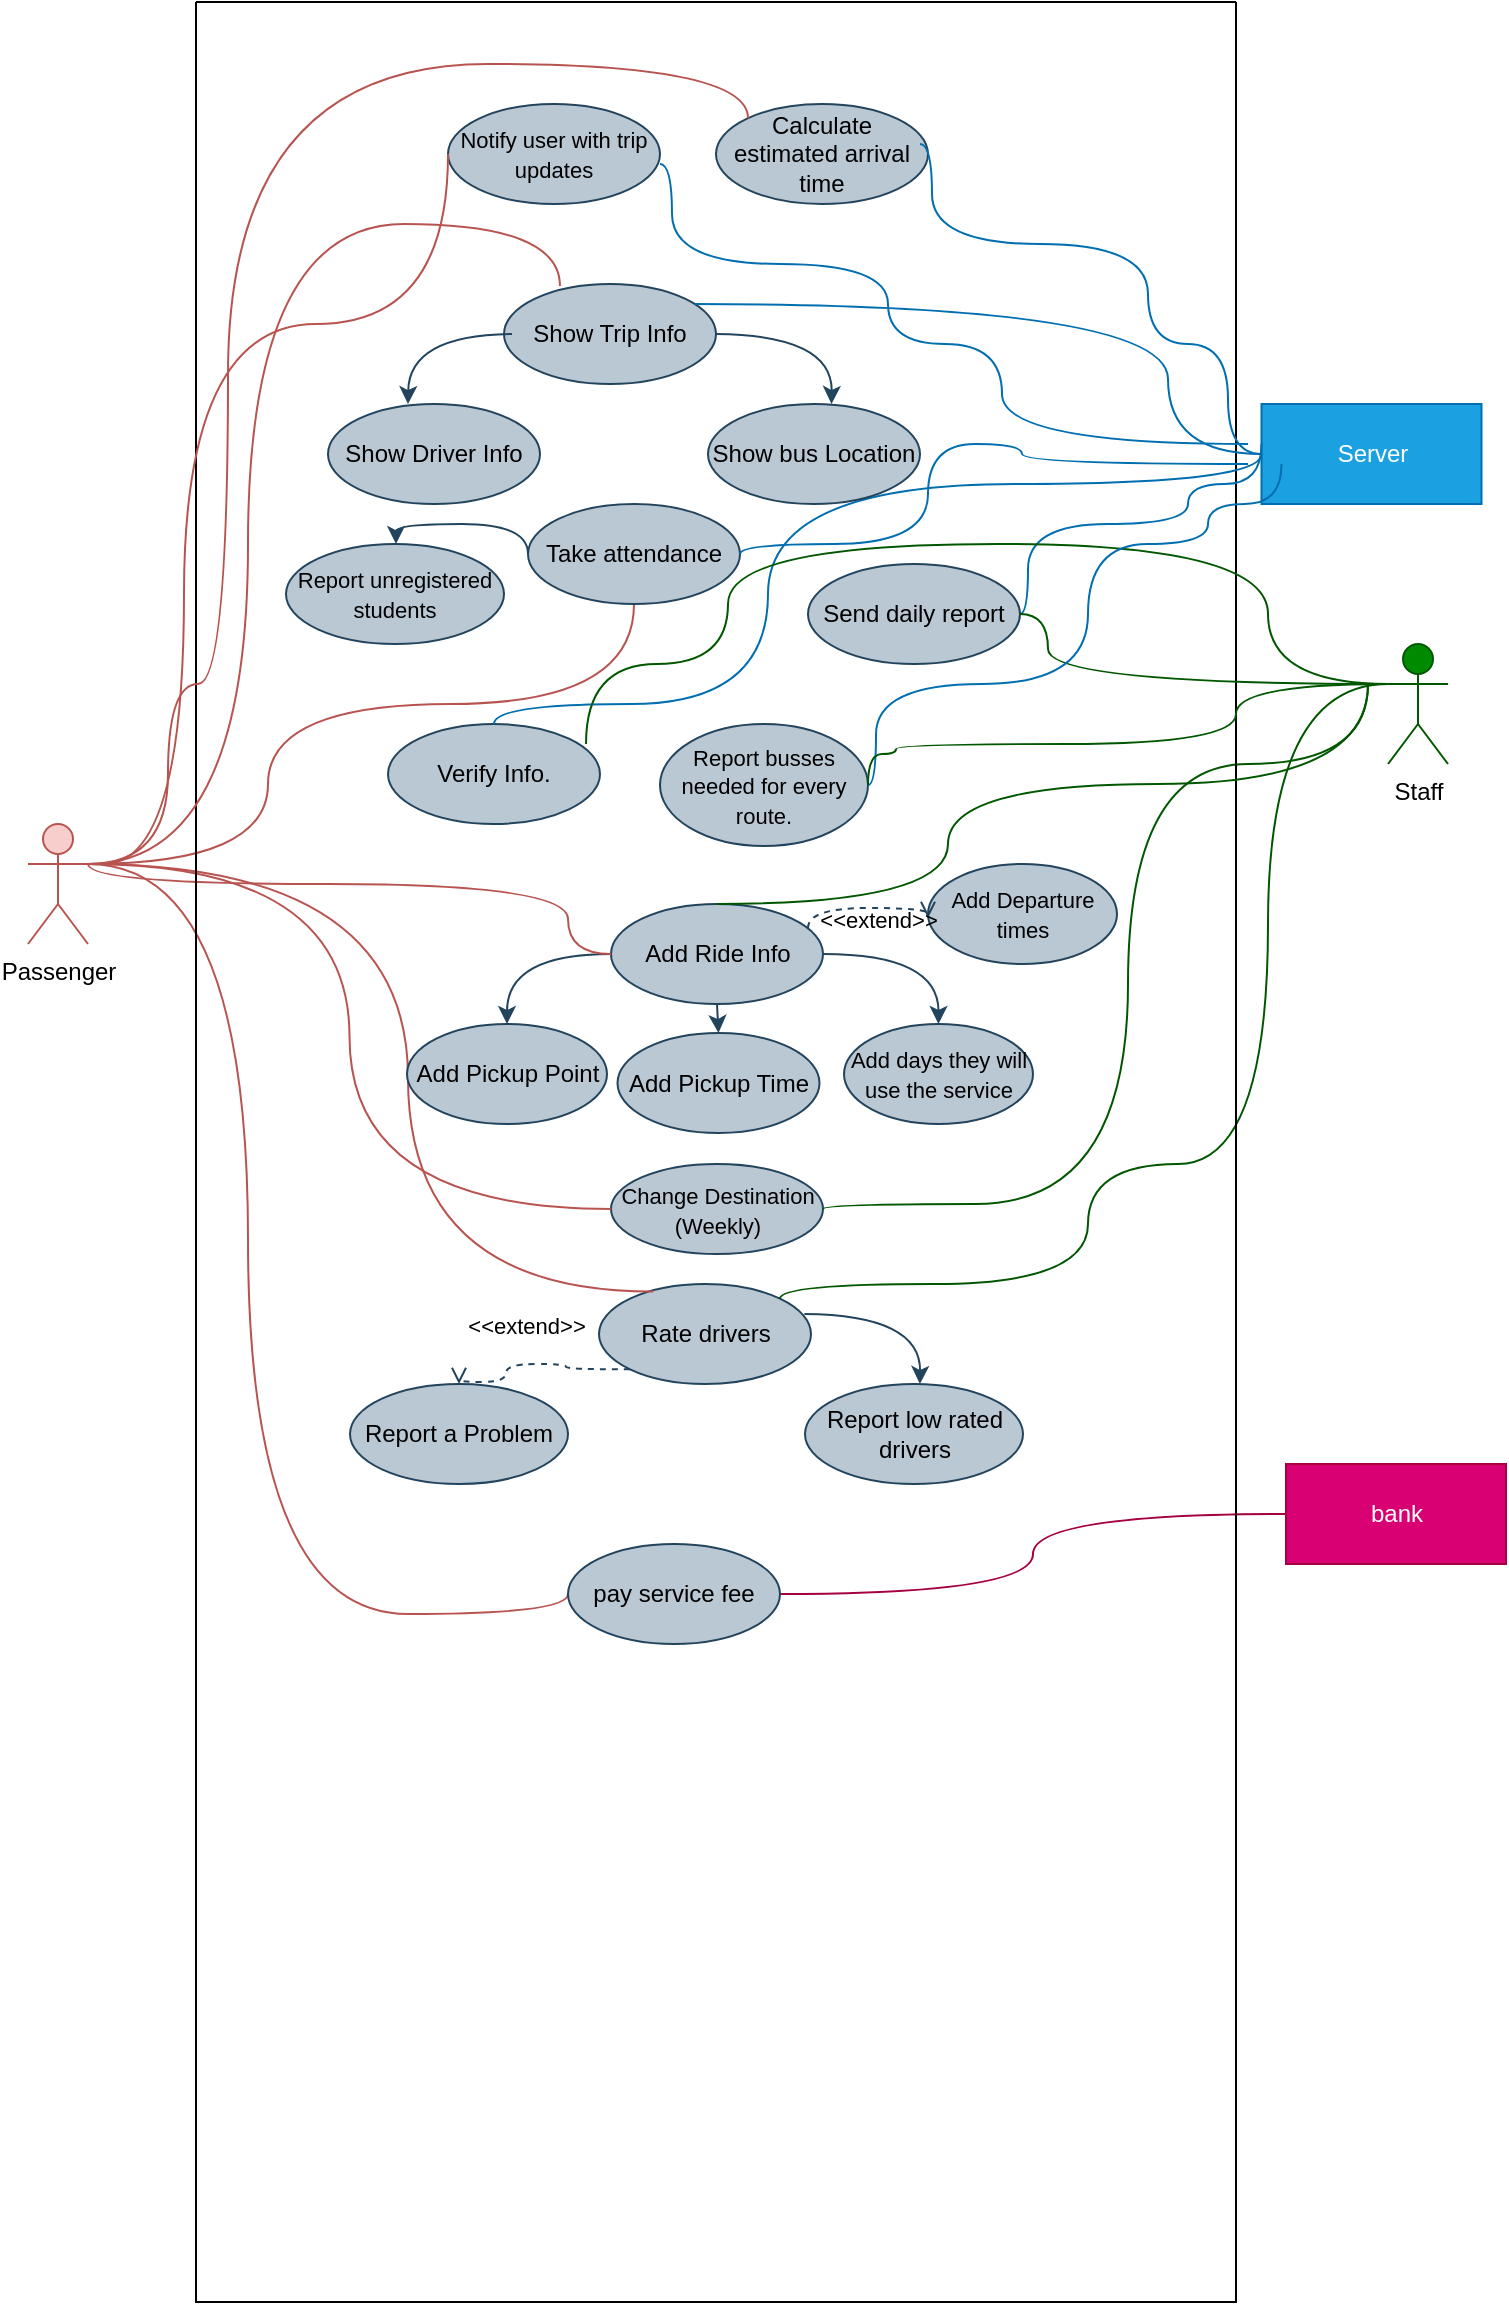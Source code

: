 <mxfile version="20.7.4" type="device"><diagram id="3MpQ3bJ-1ESxw9v13e6f" name="Page-1"><mxGraphModel dx="982" dy="472" grid="1" gridSize="10" guides="1" tooltips="1" connect="1" arrows="1" fold="1" page="1" pageScale="1" pageWidth="827" pageHeight="1169" math="0" shadow="0"><root><mxCell id="0"/><mxCell id="1" parent="0"/><mxCell id="gAhLUO22oc6dAsDZ0Gie-73" style="edgeStyle=orthogonalEdgeStyle;curved=1;rounded=0;orthogonalLoop=1;jettySize=auto;html=1;exitX=0.5;exitY=1;exitDx=0;exitDy=0;entryX=0.5;entryY=0;entryDx=0;entryDy=0;startArrow=none;fillColor=#bac8d3;strokeColor=#23445d;" parent="1" source="gAhLUO22oc6dAsDZ0Gie-67" edge="1"><mxGeometry relative="1" as="geometry"><mxPoint x="418.25" y="565" as="targetPoint"/></mxGeometry></mxCell><mxCell id="gAhLUO22oc6dAsDZ0Gie-75" style="edgeStyle=orthogonalEdgeStyle;curved=1;rounded=0;orthogonalLoop=1;jettySize=auto;html=1;exitX=0.5;exitY=1;exitDx=0;exitDy=0;entryX=0.5;entryY=0;entryDx=0;entryDy=0;fillColor=#bac8d3;strokeColor=#23445d;" parent="1" source="gAhLUO22oc6dAsDZ0Gie-8" target="gAhLUO22oc6dAsDZ0Gie-67" edge="1"><mxGeometry relative="1" as="geometry"/></mxCell><mxCell id="gAhLUO22oc6dAsDZ0Gie-76" style="edgeStyle=orthogonalEdgeStyle;curved=1;rounded=0;orthogonalLoop=1;jettySize=auto;html=1;exitX=0;exitY=0.5;exitDx=0;exitDy=0;entryX=0.5;entryY=0;entryDx=0;entryDy=0;fillColor=#bac8d3;strokeColor=#23445d;" parent="1" source="gAhLUO22oc6dAsDZ0Gie-8" target="gAhLUO22oc6dAsDZ0Gie-63" edge="1"><mxGeometry relative="1" as="geometry"/></mxCell><mxCell id="gAhLUO22oc6dAsDZ0Gie-77" style="edgeStyle=orthogonalEdgeStyle;curved=1;rounded=0;orthogonalLoop=1;jettySize=auto;html=1;exitX=1;exitY=0.5;exitDx=0;exitDy=0;entryX=0.5;entryY=0;entryDx=0;entryDy=0;fillColor=#bac8d3;strokeColor=#23445d;" parent="1" source="gAhLUO22oc6dAsDZ0Gie-8" target="gAhLUO22oc6dAsDZ0Gie-64" edge="1"><mxGeometry relative="1" as="geometry"/></mxCell><mxCell id="gAhLUO22oc6dAsDZ0Gie-8" value="Add Ride Info" style="ellipse;whiteSpace=wrap;html=1;fillColor=#bac8d3;strokeColor=#23445d;" parent="1" vertex="1"><mxGeometry x="361.5" y="470" width="106" height="50" as="geometry"/></mxCell><mxCell id="gAhLUO22oc6dAsDZ0Gie-9" value="&lt;font style=&quot;font-size: 11px&quot;&gt;Change Destination&lt;br&gt;(Weekly)&lt;/font&gt;" style="ellipse;whiteSpace=wrap;html=1;fillColor=#bac8d3;strokeColor=#23445d;" parent="1" vertex="1"><mxGeometry x="361.5" y="600" width="106" height="45" as="geometry"/></mxCell><mxCell id="gAhLUO22oc6dAsDZ0Gie-10" value="Rate drivers" style="ellipse;whiteSpace=wrap;html=1;fillColor=#bac8d3;strokeColor=#23445d;" parent="1" vertex="1"><mxGeometry x="355.5" y="660" width="106" height="50" as="geometry"/></mxCell><mxCell id="gAhLUO22oc6dAsDZ0Gie-19" value="&lt;font color=&quot;#000000&quot;&gt;Staff&lt;/font&gt;" style="shape=umlActor;verticalLabelPosition=bottom;verticalAlign=top;html=1;outlineConnect=0;fillColor=#008a00;strokeColor=#005700;fontColor=#ffffff;" parent="1" vertex="1"><mxGeometry x="750" y="340" width="30" height="60" as="geometry"/></mxCell><mxCell id="gAhLUO22oc6dAsDZ0Gie-21" value="Passenger" style="shape=umlActor;verticalLabelPosition=bottom;verticalAlign=top;html=1;outlineConnect=0;fillColor=#f8cecc;strokeColor=#b85450;" parent="1" vertex="1"><mxGeometry x="70" y="430" width="30" height="60" as="geometry"/></mxCell><mxCell id="gAhLUO22oc6dAsDZ0Gie-22" value="" style="endArrow=none;html=1;rounded=0;edgeStyle=orthogonalEdgeStyle;curved=1;exitX=1;exitY=0.333;exitDx=0;exitDy=0;exitPerimeter=0;entryX=0;entryY=0.5;entryDx=0;entryDy=0;fillColor=#f8cecc;strokeColor=#b85450;" parent="1" source="gAhLUO22oc6dAsDZ0Gie-21" target="gAhLUO22oc6dAsDZ0Gie-9" edge="1"><mxGeometry width="50" height="50" relative="1" as="geometry"><mxPoint x="130" y="470" as="sourcePoint"/><mxPoint x="180" y="420" as="targetPoint"/></mxGeometry></mxCell><mxCell id="gAhLUO22oc6dAsDZ0Gie-23" value="" style="endArrow=none;html=1;rounded=0;edgeStyle=orthogonalEdgeStyle;curved=1;exitX=1;exitY=0.333;exitDx=0;exitDy=0;exitPerimeter=0;fillColor=#f8cecc;strokeColor=#b85450;entryX=0;entryY=0.5;entryDx=0;entryDy=0;" parent="1" source="gAhLUO22oc6dAsDZ0Gie-21" target="gAhLUO22oc6dAsDZ0Gie-8" edge="1"><mxGeometry width="50" height="50" relative="1" as="geometry"><mxPoint x="130" y="440" as="sourcePoint"/><mxPoint x="364" y="435" as="targetPoint"/><Array as="points"><mxPoint x="100" y="460"/><mxPoint x="340" y="460"/><mxPoint x="340" y="495"/></Array></mxGeometry></mxCell><mxCell id="gAhLUO22oc6dAsDZ0Gie-24" value="" style="endArrow=none;html=1;rounded=0;edgeStyle=orthogonalEdgeStyle;curved=1;exitX=1;exitY=0.333;exitDx=0;exitDy=0;exitPerimeter=0;fillColor=#f8cecc;strokeColor=#b85450;entryX=0.256;entryY=0.076;entryDx=0;entryDy=0;entryPerimeter=0;" parent="1" source="gAhLUO22oc6dAsDZ0Gie-21" target="gAhLUO22oc6dAsDZ0Gie-10" edge="1"><mxGeometry width="50" height="50" relative="1" as="geometry"><mxPoint x="120" y="420" as="sourcePoint"/><mxPoint x="170" y="370" as="targetPoint"/><Array as="points"><mxPoint x="260" y="450"/><mxPoint x="260" y="664"/></Array></mxGeometry></mxCell><mxCell id="gAhLUO22oc6dAsDZ0Gie-27" value="" style="endArrow=none;html=1;rounded=0;edgeStyle=orthogonalEdgeStyle;curved=1;exitX=1;exitY=0.333;exitDx=0;exitDy=0;exitPerimeter=0;fillColor=#f8cecc;strokeColor=#b85450;" parent="1" source="gAhLUO22oc6dAsDZ0Gie-21" target="WW9ttZluefoS-R5ULllX-27" edge="1"><mxGeometry width="50" height="50" relative="1" as="geometry"><mxPoint x="390" y="410" as="sourcePoint"/><mxPoint x="440" y="360" as="targetPoint"/><Array as="points"><mxPoint x="190" y="450"/><mxPoint x="190" y="370"/><mxPoint x="373" y="370"/></Array></mxGeometry></mxCell><mxCell id="gAhLUO22oc6dAsDZ0Gie-29" value="" style="endArrow=none;html=1;rounded=0;edgeStyle=orthogonalEdgeStyle;curved=1;exitX=1;exitY=0.333;exitDx=0;exitDy=0;exitPerimeter=0;entryX=0;entryY=0.5;entryDx=0;entryDy=0;fillColor=#f8cecc;strokeColor=#b85450;" parent="1" source="gAhLUO22oc6dAsDZ0Gie-21" target="gAhLUO22oc6dAsDZ0Gie-28" edge="1"><mxGeometry width="50" height="50" relative="1" as="geometry"><mxPoint x="110" y="450" as="sourcePoint"/><mxPoint x="160" y="400" as="targetPoint"/><Array as="points"><mxPoint x="180" y="450"/><mxPoint x="180" y="825"/></Array></mxGeometry></mxCell><mxCell id="gAhLUO22oc6dAsDZ0Gie-30" value="Server" style="html=1;fillColor=#1ba1e2;strokeColor=#006EAF;fontColor=#ffffff;" parent="1" vertex="1"><mxGeometry x="686.75" y="220" width="110" height="50" as="geometry"/></mxCell><mxCell id="gAhLUO22oc6dAsDZ0Gie-41" value="bank" style="html=1;fillColor=#d80073;strokeColor=#A50040;fontColor=#ffffff;" parent="1" vertex="1"><mxGeometry x="699" y="750" width="110" height="50" as="geometry"/></mxCell><mxCell id="gAhLUO22oc6dAsDZ0Gie-63" value="Add Pickup Point" style="ellipse;whiteSpace=wrap;html=1;fillColor=#bac8d3;strokeColor=#23445d;" parent="1" vertex="1"><mxGeometry x="259.5" y="530" width="100" height="50" as="geometry"/></mxCell><mxCell id="gAhLUO22oc6dAsDZ0Gie-64" value="&lt;font style=&quot;font-size: 11px&quot;&gt;Add days they will use the service&lt;/font&gt;" style="ellipse;whiteSpace=wrap;html=1;fillColor=#bac8d3;strokeColor=#23445d;" parent="1" vertex="1"><mxGeometry x="478" y="530" width="94.5" height="50" as="geometry"/></mxCell><mxCell id="gAhLUO22oc6dAsDZ0Gie-67" value="Add Pickup Time" style="ellipse;whiteSpace=wrap;html=1;fillColor=#bac8d3;strokeColor=#23445d;" parent="1" vertex="1"><mxGeometry x="364.75" y="534.5" width="101" height="50" as="geometry"/></mxCell><mxCell id="gAhLUO22oc6dAsDZ0Gie-78" value="" style="endArrow=none;html=1;rounded=0;edgeStyle=orthogonalEdgeStyle;curved=1;exitX=1;exitY=0.5;exitDx=0;exitDy=0;entryX=0;entryY=0.5;entryDx=0;entryDy=0;fillColor=#d80073;strokeColor=#A50040;" parent="1" source="gAhLUO22oc6dAsDZ0Gie-28" target="gAhLUO22oc6dAsDZ0Gie-41" edge="1"><mxGeometry width="50" height="50" relative="1" as="geometry"><mxPoint x="529.5" y="850" as="sourcePoint"/><mxPoint x="579.5" y="800" as="targetPoint"/></mxGeometry></mxCell><mxCell id="gAhLUO22oc6dAsDZ0Gie-82" value="" style="endArrow=none;html=1;rounded=0;edgeStyle=orthogonalEdgeStyle;curved=1;exitX=1;exitY=0;exitDx=0;exitDy=0;entryX=0;entryY=0.333;entryDx=0;entryDy=0;entryPerimeter=0;fillColor=#008a00;strokeColor=#005700;" parent="1" source="gAhLUO22oc6dAsDZ0Gie-10" target="gAhLUO22oc6dAsDZ0Gie-19" edge="1"><mxGeometry width="50" height="50" relative="1" as="geometry"><mxPoint x="478" y="855" as="sourcePoint"/><mxPoint x="550.25" y="820" as="targetPoint"/><Array as="points"><mxPoint x="446" y="660"/><mxPoint x="600" y="660"/><mxPoint x="600" y="600"/><mxPoint x="690" y="600"/><mxPoint x="690" y="360"/></Array></mxGeometry></mxCell><mxCell id="gAhLUO22oc6dAsDZ0Gie-85" value="" style="endArrow=none;html=1;rounded=0;edgeStyle=orthogonalEdgeStyle;curved=1;exitX=1;exitY=0.5;exitDx=0;exitDy=0;fillColor=#008a00;strokeColor=#005700;" parent="1" source="gAhLUO22oc6dAsDZ0Gie-9" edge="1"><mxGeometry width="50" height="50" relative="1" as="geometry"><mxPoint x="550" y="610" as="sourcePoint"/><mxPoint x="740" y="360" as="targetPoint"/><Array as="points"><mxPoint x="468" y="620"/><mxPoint x="620" y="620"/><mxPoint x="620" y="400"/><mxPoint x="740" y="400"/></Array></mxGeometry></mxCell><mxCell id="788EMygqod8ZER7JfaVR-13" value="" style="swimlane;startSize=0;" parent="1" vertex="1"><mxGeometry x="154" y="19" width="520" height="1150" as="geometry"/></mxCell><mxCell id="gAhLUO22oc6dAsDZ0Gie-46" value="Report a Problem" style="ellipse;whiteSpace=wrap;html=1;fillColor=#bac8d3;strokeColor=#23445d;" parent="788EMygqod8ZER7JfaVR-13" vertex="1"><mxGeometry x="77" y="691" width="109" height="50" as="geometry"/></mxCell><mxCell id="gAhLUO22oc6dAsDZ0Gie-28" value="pay service fee" style="ellipse;whiteSpace=wrap;html=1;fillColor=#bac8d3;strokeColor=#23445d;" parent="788EMygqod8ZER7JfaVR-13" vertex="1"><mxGeometry x="186" y="771" width="106" height="50" as="geometry"/></mxCell><mxCell id="WW9ttZluefoS-R5ULllX-5" value="&lt;span style=&quot;font-size: 11px&quot;&gt;Add Departure times&lt;/span&gt;" style="ellipse;whiteSpace=wrap;html=1;fillColor=#bac8d3;strokeColor=#23445d;" parent="788EMygqod8ZER7JfaVR-13" vertex="1"><mxGeometry x="366" y="431" width="94.5" height="50" as="geometry"/></mxCell><mxCell id="WW9ttZluefoS-R5ULllX-6" value="&amp;lt;&amp;lt;extend&amp;gt;&amp;gt;" style="html=1;verticalAlign=bottom;labelBackgroundColor=none;endArrow=open;endFill=0;dashed=1;rounded=0;edgeStyle=orthogonalEdgeStyle;curved=1;fillColor=#bac8d3;strokeColor=#23445d;" parent="788EMygqod8ZER7JfaVR-13" edge="1"><mxGeometry x="0.2" y="-15" width="160" relative="1" as="geometry"><mxPoint x="306" y="463" as="sourcePoint"/><mxPoint x="366" y="458" as="targetPoint"/><mxPoint as="offset"/><Array as="points"><mxPoint x="306" y="453"/><mxPoint x="366" y="453"/></Array></mxGeometry></mxCell><mxCell id="gAhLUO22oc6dAsDZ0Gie-3" value="Verify Info." style="ellipse;whiteSpace=wrap;html=1;fillColor=#bac8d3;strokeColor=#23445d;" parent="788EMygqod8ZER7JfaVR-13" vertex="1"><mxGeometry x="96" y="361" width="106" height="50" as="geometry"/></mxCell><mxCell id="WW9ttZluefoS-R5ULllX-3" value="" style="endArrow=none;html=1;rounded=0;edgeStyle=orthogonalEdgeStyle;curved=1;entryX=0;entryY=0.5;entryDx=0;entryDy=0;fillColor=#1ba1e2;strokeColor=#006EAF;" parent="788EMygqod8ZER7JfaVR-13" source="gAhLUO22oc6dAsDZ0Gie-3" target="gAhLUO22oc6dAsDZ0Gie-30" edge="1"><mxGeometry width="50" height="50" relative="1" as="geometry"><mxPoint x="428" y="186" as="sourcePoint"/><mxPoint x="542.75" y="236" as="targetPoint"/><Array as="points"><mxPoint x="149" y="351"/><mxPoint x="286" y="351"/><mxPoint x="286" y="241"/><mxPoint x="533" y="241"/></Array></mxGeometry></mxCell><mxCell id="WW9ttZluefoS-R5ULllX-12" value="Show Trip Info" style="ellipse;whiteSpace=wrap;html=1;fillColor=#bac8d3;strokeColor=#23445d;" parent="788EMygqod8ZER7JfaVR-13" vertex="1"><mxGeometry x="154" y="141" width="106" height="50" as="geometry"/></mxCell><mxCell id="WW9ttZluefoS-R5ULllX-13" value="Show Driver Info" style="ellipse;whiteSpace=wrap;html=1;fillColor=#bac8d3;strokeColor=#23445d;" parent="788EMygqod8ZER7JfaVR-13" vertex="1"><mxGeometry x="66" y="201" width="106" height="50" as="geometry"/></mxCell><mxCell id="WW9ttZluefoS-R5ULllX-14" value="Show bus Location" style="ellipse;whiteSpace=wrap;html=1;fillColor=#bac8d3;strokeColor=#23445d;" parent="788EMygqod8ZER7JfaVR-13" vertex="1"><mxGeometry x="256" y="201" width="106" height="50" as="geometry"/></mxCell><mxCell id="WW9ttZluefoS-R5ULllX-16" style="edgeStyle=orthogonalEdgeStyle;curved=1;rounded=0;orthogonalLoop=1;jettySize=auto;html=1;exitX=0;exitY=0.5;exitDx=0;exitDy=0;entryX=0.5;entryY=0;entryDx=0;entryDy=0;fillColor=#bac8d3;strokeColor=#23445d;" parent="788EMygqod8ZER7JfaVR-13" edge="1"><mxGeometry relative="1" as="geometry"><mxPoint x="158" y="166" as="sourcePoint"/><mxPoint x="106" y="201" as="targetPoint"/></mxGeometry></mxCell><mxCell id="WW9ttZluefoS-R5ULllX-17" style="edgeStyle=orthogonalEdgeStyle;curved=1;rounded=0;orthogonalLoop=1;jettySize=auto;html=1;exitX=1;exitY=0.5;exitDx=0;exitDy=0;entryX=0.5;entryY=0;entryDx=0;entryDy=0;fillColor=#bac8d3;strokeColor=#23445d;" parent="788EMygqod8ZER7JfaVR-13" edge="1"><mxGeometry relative="1" as="geometry"><mxPoint x="260" y="166" as="sourcePoint"/><mxPoint x="317.75" y="201" as="targetPoint"/></mxGeometry></mxCell><mxCell id="WW9ttZluefoS-R5ULllX-19" value="Calculate estimated arrival time" style="ellipse;whiteSpace=wrap;html=1;fillColor=#bac8d3;strokeColor=#23445d;" parent="788EMygqod8ZER7JfaVR-13" vertex="1"><mxGeometry x="260" y="51" width="106" height="50" as="geometry"/></mxCell><mxCell id="WW9ttZluefoS-R5ULllX-20" value="" style="endArrow=none;html=1;rounded=0;edgeStyle=orthogonalEdgeStyle;curved=1;fillColor=#1ba1e2;strokeColor=#006EAF;entryX=0;entryY=0.5;entryDx=0;entryDy=0;" parent="788EMygqod8ZER7JfaVR-13" target="gAhLUO22oc6dAsDZ0Gie-30" edge="1"><mxGeometry width="50" height="50" relative="1" as="geometry"><mxPoint x="362.0" y="71" as="sourcePoint"/><mxPoint x="506" y="161" as="targetPoint"/><Array as="points"><mxPoint x="368" y="71"/><mxPoint x="368" y="121"/><mxPoint x="476" y="121"/><mxPoint x="476" y="171"/><mxPoint x="516" y="171"/><mxPoint x="516" y="226"/></Array></mxGeometry></mxCell><mxCell id="WW9ttZluefoS-R5ULllX-22" value="" style="endArrow=none;html=1;rounded=0;edgeStyle=orthogonalEdgeStyle;curved=1;fillColor=#f8cecc;strokeColor=#b85450;" parent="788EMygqod8ZER7JfaVR-13" target="WW9ttZluefoS-R5ULllX-19" edge="1"><mxGeometry width="50" height="50" relative="1" as="geometry"><mxPoint x="-54" y="431" as="sourcePoint"/><mxPoint x="281.242" y="60.4" as="targetPoint"/><Array as="points"><mxPoint x="-14" y="431"/><mxPoint x="-14" y="341"/><mxPoint x="16" y="341"/><mxPoint x="16" y="31"/><mxPoint x="276" y="31"/></Array></mxGeometry></mxCell><mxCell id="WW9ttZluefoS-R5ULllX-23" value="&lt;font style=&quot;font-size: 11px&quot;&gt;Notify user with trip updates&lt;/font&gt;" style="ellipse;whiteSpace=wrap;html=1;fillColor=#bac8d3;strokeColor=#23445d;" parent="788EMygqod8ZER7JfaVR-13" vertex="1"><mxGeometry x="126" y="51" width="106" height="50" as="geometry"/></mxCell><mxCell id="WW9ttZluefoS-R5ULllX-24" value="" style="endArrow=none;html=1;rounded=0;edgeStyle=orthogonalEdgeStyle;curved=1;fillColor=#1ba1e2;strokeColor=#006EAF;" parent="788EMygqod8ZER7JfaVR-13" edge="1"><mxGeometry width="50" height="50" relative="1" as="geometry"><mxPoint x="232" y="81" as="sourcePoint"/><mxPoint x="526" y="221" as="targetPoint"/><Array as="points"><mxPoint x="238" y="81"/><mxPoint x="238" y="131"/><mxPoint x="346" y="131"/><mxPoint x="346" y="171"/><mxPoint x="403" y="171"/></Array></mxGeometry></mxCell><mxCell id="WW9ttZluefoS-R5ULllX-26" value="" style="endArrow=none;html=1;rounded=0;edgeStyle=orthogonalEdgeStyle;curved=1;fillColor=#f8cecc;strokeColor=#b85450;entryX=0;entryY=0.5;entryDx=0;entryDy=0;" parent="788EMygqod8ZER7JfaVR-13" target="WW9ttZluefoS-R5ULllX-23" edge="1"><mxGeometry width="50" height="50" relative="1" as="geometry"><mxPoint x="-46" y="431" as="sourcePoint"/><mxPoint x="283.523" y="58.322" as="targetPoint"/><Array as="points"><mxPoint x="-6" y="431"/><mxPoint x="-6" y="161"/><mxPoint x="126" y="161"/></Array></mxGeometry></mxCell><mxCell id="WW9ttZluefoS-R5ULllX-27" value="Take attendance" style="ellipse;whiteSpace=wrap;html=1;fillColor=#bac8d3;strokeColor=#23445d;" parent="788EMygqod8ZER7JfaVR-13" vertex="1"><mxGeometry x="166" y="251" width="106" height="50" as="geometry"/></mxCell><mxCell id="WW9ttZluefoS-R5ULllX-28" value="" style="endArrow=none;html=1;rounded=0;edgeStyle=orthogonalEdgeStyle;curved=1;entryX=0;entryY=0.5;entryDx=0;entryDy=0;fillColor=#1ba1e2;strokeColor=#006EAF;exitX=1;exitY=0.5;exitDx=0;exitDy=0;" parent="788EMygqod8ZER7JfaVR-13" source="WW9ttZluefoS-R5ULllX-34" edge="1"><mxGeometry width="50" height="50" relative="1" as="geometry"><mxPoint x="202" y="381" as="sourcePoint"/><mxPoint x="532.75" y="221" as="targetPoint"/><Array as="points"><mxPoint x="416" y="306"/><mxPoint x="416" y="261"/><mxPoint x="496" y="261"/><mxPoint x="496" y="241"/><mxPoint x="533" y="241"/></Array></mxGeometry></mxCell><mxCell id="WW9ttZluefoS-R5ULllX-29" value="&lt;font style=&quot;font-size: 11px&quot;&gt;Report unregistered students&lt;/font&gt;" style="ellipse;whiteSpace=wrap;html=1;fillColor=#bac8d3;strokeColor=#23445d;" parent="788EMygqod8ZER7JfaVR-13" vertex="1"><mxGeometry x="45" y="271" width="109" height="50" as="geometry"/></mxCell><mxCell id="WW9ttZluefoS-R5ULllX-32" style="edgeStyle=orthogonalEdgeStyle;curved=1;rounded=0;orthogonalLoop=1;jettySize=auto;html=1;exitX=0;exitY=0.5;exitDx=0;exitDy=0;fillColor=#bac8d3;strokeColor=#23445d;" parent="788EMygqod8ZER7JfaVR-13" source="WW9ttZluefoS-R5ULllX-27" target="WW9ttZluefoS-R5ULllX-29" edge="1"><mxGeometry relative="1" as="geometry"><mxPoint x="172" y="261" as="sourcePoint"/><mxPoint x="120" y="281" as="targetPoint"/><Array as="points"><mxPoint x="166" y="261"/><mxPoint x="100" y="261"/></Array></mxGeometry></mxCell><mxCell id="WW9ttZluefoS-R5ULllX-34" value="Send daily report" style="ellipse;whiteSpace=wrap;html=1;fillColor=#bac8d3;strokeColor=#23445d;" parent="788EMygqod8ZER7JfaVR-13" vertex="1"><mxGeometry x="306" y="281" width="106" height="50" as="geometry"/></mxCell><mxCell id="WW9ttZluefoS-R5ULllX-36" value="Report low rated drivers" style="ellipse;whiteSpace=wrap;html=1;fillColor=#bac8d3;strokeColor=#23445d;" parent="788EMygqod8ZER7JfaVR-13" vertex="1"><mxGeometry x="304.5" y="691" width="109" height="50" as="geometry"/></mxCell><mxCell id="WW9ttZluefoS-R5ULllX-38" style="edgeStyle=orthogonalEdgeStyle;curved=1;rounded=0;orthogonalLoop=1;jettySize=auto;html=1;exitX=1;exitY=0.5;exitDx=0;exitDy=0;entryX=0.5;entryY=0;entryDx=0;entryDy=0;fillColor=#bac8d3;strokeColor=#23445d;" parent="788EMygqod8ZER7JfaVR-13" edge="1"><mxGeometry relative="1" as="geometry"><mxPoint x="304.2" y="656" as="sourcePoint"/><mxPoint x="361.95" y="691" as="targetPoint"/></mxGeometry></mxCell><mxCell id="WW9ttZluefoS-R5ULllX-39" value="&lt;font style=&quot;font-size: 11px&quot;&gt;Report busses needed for every route.&lt;/font&gt;" style="ellipse;whiteSpace=wrap;html=1;fillColor=#bac8d3;strokeColor=#23445d;" parent="788EMygqod8ZER7JfaVR-13" vertex="1"><mxGeometry x="232" y="361" width="104" height="61" as="geometry"/></mxCell><mxCell id="WW9ttZluefoS-R5ULllX-7" value="" style="endArrow=none;html=1;rounded=0;edgeStyle=orthogonalEdgeStyle;curved=1;fillColor=#008a00;strokeColor=#005700;fontStyle=1;exitX=0.5;exitY=0;exitDx=0;exitDy=0;" parent="1" source="gAhLUO22oc6dAsDZ0Gie-8" edge="1"><mxGeometry width="50" height="50" relative="1" as="geometry"><mxPoint x="480.75" y="385" as="sourcePoint"/><mxPoint x="740" y="360" as="targetPoint"/><Array as="points"><mxPoint x="530" y="470"/><mxPoint x="530" y="410"/><mxPoint x="740" y="410"/></Array></mxGeometry></mxCell><mxCell id="WW9ttZluefoS-R5ULllX-8" value="" style="endArrow=none;html=1;rounded=0;edgeStyle=orthogonalEdgeStyle;curved=1;fillColor=#008a00;strokeColor=#005700;" parent="1" edge="1"><mxGeometry width="50" height="50" relative="1" as="geometry"><mxPoint x="349" y="390" as="sourcePoint"/><mxPoint x="750" y="360" as="targetPoint"/><Array as="points"><mxPoint x="349" y="350"/><mxPoint x="420" y="350"/><mxPoint x="420" y="290"/><mxPoint x="690" y="290"/><mxPoint x="690" y="360"/></Array></mxGeometry></mxCell><mxCell id="WW9ttZluefoS-R5ULllX-11" value="&amp;lt;&amp;lt;extend&amp;gt;&amp;gt;" style="html=1;verticalAlign=bottom;labelBackgroundColor=none;endArrow=open;endFill=0;dashed=1;rounded=0;edgeStyle=orthogonalEdgeStyle;curved=1;fillColor=#bac8d3;strokeColor=#23445d;entryX=0.5;entryY=0;entryDx=0;entryDy=0;exitX=0;exitY=1;exitDx=0;exitDy=0;" parent="1" source="gAhLUO22oc6dAsDZ0Gie-10" target="gAhLUO22oc6dAsDZ0Gie-46" edge="1"><mxGeometry x="0.105" y="-10" width="160" relative="1" as="geometry"><mxPoint x="309" y="705" as="sourcePoint"/><mxPoint x="369" y="700" as="targetPoint"/><mxPoint as="offset"/><Array as="points"><mxPoint x="339" y="703"/><mxPoint x="339" y="700"/><mxPoint x="309" y="700"/><mxPoint x="309" y="709"/></Array></mxGeometry></mxCell><mxCell id="WW9ttZluefoS-R5ULllX-18" value="" style="endArrow=none;html=1;rounded=0;edgeStyle=orthogonalEdgeStyle;curved=1;entryX=0;entryY=0.5;entryDx=0;entryDy=0;fillColor=#1ba1e2;strokeColor=#006EAF;" parent="1" source="WW9ttZluefoS-R5ULllX-12" target="gAhLUO22oc6dAsDZ0Gie-30" edge="1"><mxGeometry width="50" height="50" relative="1" as="geometry"><mxPoint x="420" y="170" as="sourcePoint"/><mxPoint x="696.75" y="255" as="targetPoint"/><Array as="points"><mxPoint x="640" y="170"/><mxPoint x="640" y="245"/></Array></mxGeometry></mxCell><mxCell id="WW9ttZluefoS-R5ULllX-21" value="" style="endArrow=none;html=1;rounded=0;edgeStyle=orthogonalEdgeStyle;curved=1;exitX=1;exitY=0.333;exitDx=0;exitDy=0;exitPerimeter=0;entryX=0.264;entryY=0.02;entryDx=0;entryDy=0;fillColor=#f8cecc;strokeColor=#b85450;entryPerimeter=0;" parent="1" target="WW9ttZluefoS-R5ULllX-12" edge="1"><mxGeometry width="50" height="50" relative="1" as="geometry"><mxPoint x="100" y="450" as="sourcePoint"/><mxPoint x="250" y="405" as="targetPoint"/><Array as="points"><mxPoint x="180" y="450"/><mxPoint x="180" y="130"/><mxPoint x="336" y="130"/></Array></mxGeometry></mxCell><mxCell id="WW9ttZluefoS-R5ULllX-35" value="" style="endArrow=none;html=1;rounded=0;edgeStyle=orthogonalEdgeStyle;curved=1;fillColor=#008a00;strokeColor=#005700;fontStyle=1;exitX=1;exitY=0.5;exitDx=0;exitDy=0;" parent="1" source="WW9ttZluefoS-R5ULllX-34" edge="1"><mxGeometry width="50" height="50" relative="1" as="geometry"><mxPoint x="424.5" y="480" as="sourcePoint"/><mxPoint x="750" y="360" as="targetPoint"/><Array as="points"><mxPoint x="580" y="325"/><mxPoint x="580" y="360"/><mxPoint x="750" y="360"/></Array></mxGeometry></mxCell><mxCell id="WW9ttZluefoS-R5ULllX-40" value="" style="endArrow=none;html=1;rounded=0;edgeStyle=orthogonalEdgeStyle;curved=1;entryX=0;entryY=0.5;entryDx=0;entryDy=0;fillColor=#1ba1e2;strokeColor=#006EAF;exitX=1;exitY=0.5;exitDx=0;exitDy=0;" parent="1" source="WW9ttZluefoS-R5ULllX-39" edge="1"><mxGeometry width="50" height="50" relative="1" as="geometry"><mxPoint x="580" y="360" as="sourcePoint"/><mxPoint x="696.75" y="250" as="targetPoint"/><Array as="points"><mxPoint x="494" y="360"/><mxPoint x="600" y="360"/><mxPoint x="600" y="290"/><mxPoint x="660" y="290"/><mxPoint x="660" y="270"/><mxPoint x="697" y="270"/></Array></mxGeometry></mxCell><mxCell id="WW9ttZluefoS-R5ULllX-41" value="" style="endArrow=none;html=1;rounded=0;edgeStyle=orthogonalEdgeStyle;curved=1;fillColor=#008a00;strokeColor=#005700;fontStyle=1;exitX=1;exitY=0.5;exitDx=0;exitDy=0;" parent="1" source="WW9ttZluefoS-R5ULllX-39" edge="1"><mxGeometry width="50" height="50" relative="1" as="geometry"><mxPoint x="490" y="395" as="sourcePoint"/><mxPoint x="750" y="360" as="targetPoint"/><Array as="points"><mxPoint x="490" y="395"/><mxPoint x="504" y="395"/><mxPoint x="504" y="390"/><mxPoint x="674" y="390"/><mxPoint x="674" y="360"/></Array></mxGeometry></mxCell><mxCell id="WW9ttZluefoS-R5ULllX-42" value="" style="endArrow=none;html=1;rounded=0;edgeStyle=orthogonalEdgeStyle;curved=1;fillColor=#1ba1e2;strokeColor=#006EAF;exitX=1;exitY=0.5;exitDx=0;exitDy=0;" parent="1" source="WW9ttZluefoS-R5ULllX-27" edge="1"><mxGeometry width="50" height="50" relative="1" as="geometry"><mxPoint x="396" y="110" as="sourcePoint"/><mxPoint x="680" y="250" as="targetPoint"/><Array as="points"><mxPoint x="426" y="290"/><mxPoint x="520" y="290"/><mxPoint x="520" y="240"/><mxPoint x="567" y="240"/><mxPoint x="567" y="250"/></Array></mxGeometry></mxCell></root></mxGraphModel></diagram></mxfile>